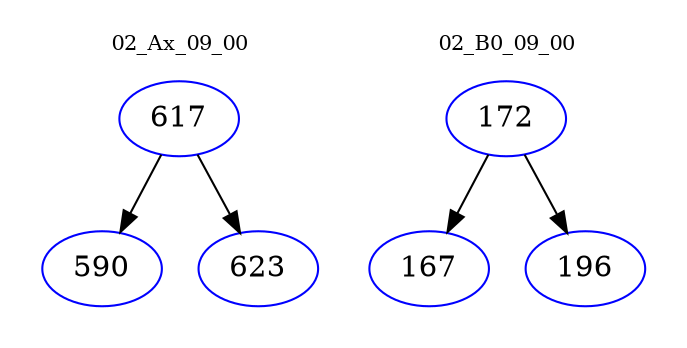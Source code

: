 digraph{
subgraph cluster_0 {
color = white
label = "02_Ax_09_00";
fontsize=10;
T0_617 [label="617", color="blue"]
T0_617 -> T0_590 [color="black"]
T0_590 [label="590", color="blue"]
T0_617 -> T0_623 [color="black"]
T0_623 [label="623", color="blue"]
}
subgraph cluster_1 {
color = white
label = "02_B0_09_00";
fontsize=10;
T1_172 [label="172", color="blue"]
T1_172 -> T1_167 [color="black"]
T1_167 [label="167", color="blue"]
T1_172 -> T1_196 [color="black"]
T1_196 [label="196", color="blue"]
}
}
